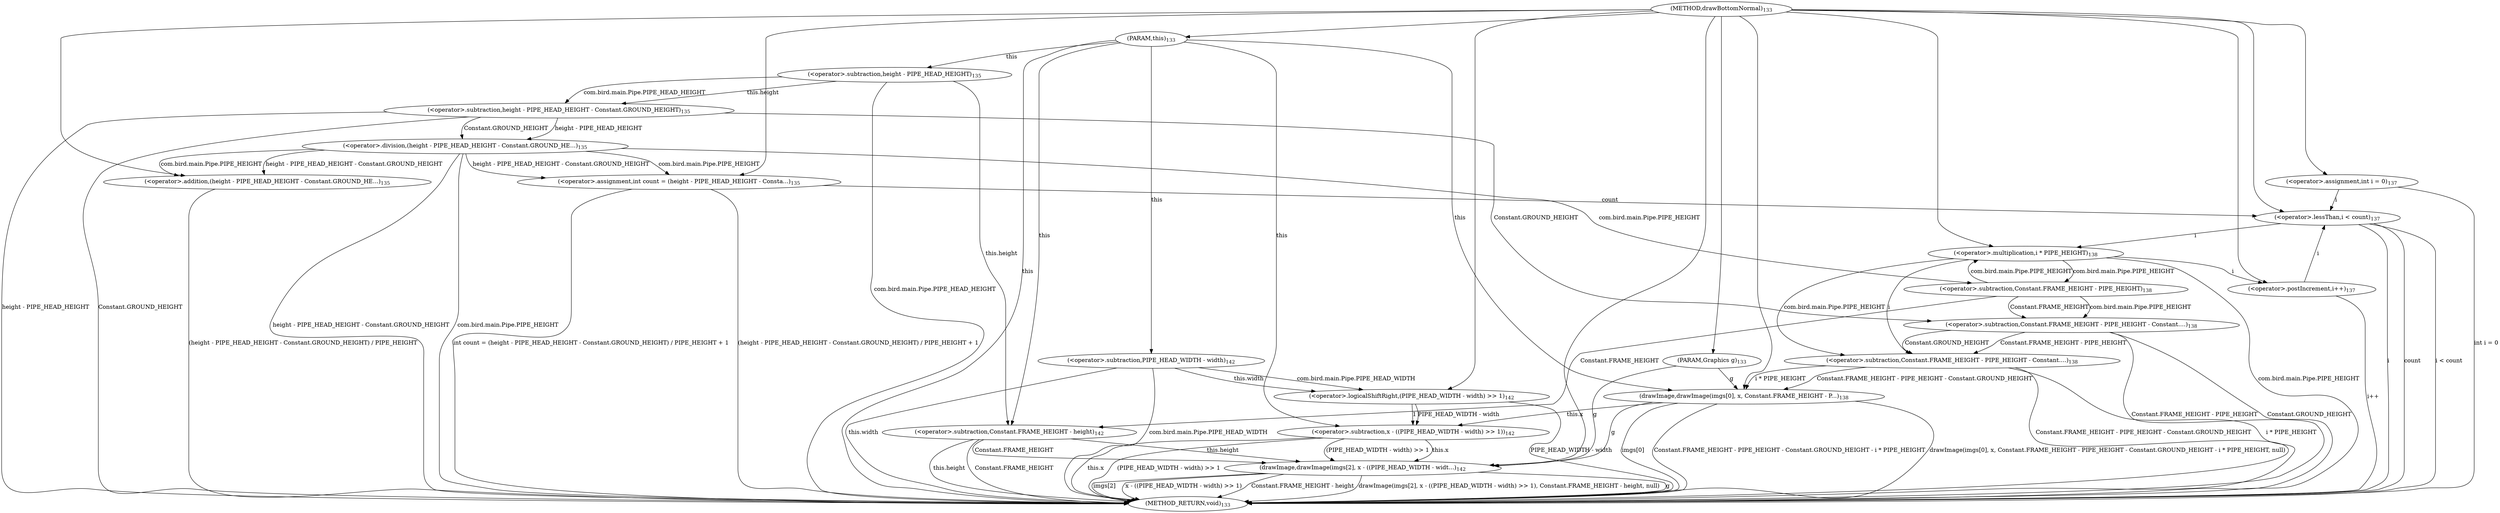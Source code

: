 digraph "drawBottomNormal" {  
"355" [label = <(METHOD,drawBottomNormal)<SUB>133</SUB>> ]
"448" [label = <(METHOD_RETURN,void)<SUB>133</SUB>> ]
"356" [label = <(PARAM,this)<SUB>133</SUB>> ]
"357" [label = <(PARAM,Graphics g)<SUB>133</SUB>> ]
"360" [label = <(&lt;operator&gt;.assignment,int count = (height - PIPE_HEAD_HEIGHT - Consta...)<SUB>135</SUB>> ]
"418" [label = <(drawImage,drawImage(imgs[2], x - ((PIPE_HEAD_WIDTH - widt...)<SUB>142</SUB>> ]
"360" [label = <(&lt;operator&gt;.assignment,int count = (height - PIPE_HEAD_HEIGHT - Consta...)<SUB>135</SUB>> ]
"360" [label = <(&lt;operator&gt;.assignment,int count = (height - PIPE_HEAD_HEIGHT - Consta...)<SUB>135</SUB>> ]
"381" [label = <(&lt;operator&gt;.assignment,int i = 0)<SUB>137</SUB>> ]
"384" [label = <(&lt;operator&gt;.lessThan,i &lt; count)<SUB>137</SUB>> ]
"387" [label = <(&lt;operator&gt;.postIncrement,i++)<SUB>137</SUB>> ]
"418" [label = <(drawImage,drawImage(imgs[2], x - ((PIPE_HEAD_WIDTH - widt...)<SUB>142</SUB>> ]
"418" [label = <(drawImage,drawImage(imgs[2], x - ((PIPE_HEAD_WIDTH - widt...)<SUB>142</SUB>> ]
"418" [label = <(drawImage,drawImage(imgs[2], x - ((PIPE_HEAD_WIDTH - widt...)<SUB>142</SUB>> ]
"418" [label = <(drawImage,drawImage(imgs[2], x - ((PIPE_HEAD_WIDTH - widt...)<SUB>142</SUB>> ]
"418" [label = <(drawImage,drawImage(imgs[2], x - ((PIPE_HEAD_WIDTH - widt...)<SUB>142</SUB>> ]
"362" [label = <(&lt;operator&gt;.addition,(height - PIPE_HEAD_HEIGHT - Constant.GROUND_HE...)<SUB>135</SUB>> ]
"362" [label = <(&lt;operator&gt;.addition,(height - PIPE_HEAD_HEIGHT - Constant.GROUND_HE...)<SUB>135</SUB>> ]
"381" [label = <(&lt;operator&gt;.assignment,int i = 0)<SUB>137</SUB>> ]
"381" [label = <(&lt;operator&gt;.assignment,int i = 0)<SUB>137</SUB>> ]
"384" [label = <(&lt;operator&gt;.lessThan,i &lt; count)<SUB>137</SUB>> ]
"384" [label = <(&lt;operator&gt;.lessThan,i &lt; count)<SUB>137</SUB>> ]
"387" [label = <(&lt;operator&gt;.postIncrement,i++)<SUB>137</SUB>> ]
"390" [label = <(drawImage,drawImage(imgs[0], x, Constant.FRAME_HEIGHT - P...)<SUB>138</SUB>> ]
"425" [label = <(&lt;operator&gt;.subtraction,x - ((PIPE_HEAD_WIDTH - width) &gt;&gt; 1))<SUB>142</SUB>> ]
"425" [label = <(&lt;operator&gt;.subtraction,x - ((PIPE_HEAD_WIDTH - width) &gt;&gt; 1))<SUB>142</SUB>> ]
"438" [label = <(&lt;operator&gt;.subtraction,Constant.FRAME_HEIGHT - height)<SUB>142</SUB>> ]
"438" [label = <(&lt;operator&gt;.subtraction,Constant.FRAME_HEIGHT - height)<SUB>142</SUB>> ]
"363" [label = <(&lt;operator&gt;.division,(height - PIPE_HEAD_HEIGHT - Constant.GROUND_HE...)<SUB>135</SUB>> ]
"363" [label = <(&lt;operator&gt;.division,(height - PIPE_HEAD_HEIGHT - Constant.GROUND_HE...)<SUB>135</SUB>> ]
"390" [label = <(drawImage,drawImage(imgs[0], x, Constant.FRAME_HEIGHT - P...)<SUB>138</SUB>> ]
"390" [label = <(drawImage,drawImage(imgs[0], x, Constant.FRAME_HEIGHT - P...)<SUB>138</SUB>> ]
"390" [label = <(drawImage,drawImage(imgs[0], x, Constant.FRAME_HEIGHT - P...)<SUB>138</SUB>> ]
"390" [label = <(drawImage,drawImage(imgs[0], x, Constant.FRAME_HEIGHT - P...)<SUB>138</SUB>> ]
"390" [label = <(drawImage,drawImage(imgs[0], x, Constant.FRAME_HEIGHT - P...)<SUB>138</SUB>> ]
"429" [label = <(&lt;operator&gt;.logicalShiftRight,(PIPE_HEAD_WIDTH - width) &gt;&gt; 1)<SUB>142</SUB>> ]
"429" [label = <(&lt;operator&gt;.logicalShiftRight,(PIPE_HEAD_WIDTH - width) &gt;&gt; 1)<SUB>142</SUB>> ]
"364" [label = <(&lt;operator&gt;.subtraction,height - PIPE_HEAD_HEIGHT - Constant.GROUND_HEIGHT)<SUB>135</SUB>> ]
"364" [label = <(&lt;operator&gt;.subtraction,height - PIPE_HEAD_HEIGHT - Constant.GROUND_HEIGHT)<SUB>135</SUB>> ]
"400" [label = <(&lt;operator&gt;.subtraction,Constant.FRAME_HEIGHT - PIPE_HEIGHT - Constant....)<SUB>138</SUB>> ]
"400" [label = <(&lt;operator&gt;.subtraction,Constant.FRAME_HEIGHT - PIPE_HEIGHT - Constant....)<SUB>138</SUB>> ]
"430" [label = <(&lt;operator&gt;.subtraction,PIPE_HEAD_WIDTH - width)<SUB>142</SUB>> ]
"430" [label = <(&lt;operator&gt;.subtraction,PIPE_HEAD_WIDTH - width)<SUB>142</SUB>> ]
"365" [label = <(&lt;operator&gt;.subtraction,height - PIPE_HEAD_HEIGHT)<SUB>135</SUB>> ]
"365" [label = <(&lt;operator&gt;.subtraction,height - PIPE_HEAD_HEIGHT)<SUB>135</SUB>> ]
"401" [label = <(&lt;operator&gt;.subtraction,Constant.FRAME_HEIGHT - PIPE_HEIGHT - Constant....)<SUB>138</SUB>> ]
"401" [label = <(&lt;operator&gt;.subtraction,Constant.FRAME_HEIGHT - PIPE_HEIGHT - Constant....)<SUB>138</SUB>> ]
"412" [label = <(&lt;operator&gt;.multiplication,i * PIPE_HEIGHT)<SUB>138</SUB>> ]
"412" [label = <(&lt;operator&gt;.multiplication,i * PIPE_HEIGHT)<SUB>138</SUB>> ]
"402" [label = <(&lt;operator&gt;.subtraction,Constant.FRAME_HEIGHT - PIPE_HEIGHT)<SUB>138</SUB>> ]
"402" [label = <(&lt;operator&gt;.subtraction,Constant.FRAME_HEIGHT - PIPE_HEIGHT)<SUB>138</SUB>> ]
  "356" -> "448"  [ label = "this"] 
  "365" -> "448"  [ label = "com.bird.main.Pipe.PIPE_HEAD_HEIGHT"] 
  "364" -> "448"  [ label = "height - PIPE_HEAD_HEIGHT"] 
  "364" -> "448"  [ label = "Constant.GROUND_HEIGHT"] 
  "363" -> "448"  [ label = "height - PIPE_HEAD_HEIGHT - Constant.GROUND_HEIGHT"] 
  "363" -> "448"  [ label = "com.bird.main.Pipe.PIPE_HEIGHT"] 
  "362" -> "448"  [ label = "(height - PIPE_HEAD_HEIGHT - Constant.GROUND_HEIGHT) / PIPE_HEIGHT"] 
  "360" -> "448"  [ label = "(height - PIPE_HEAD_HEIGHT - Constant.GROUND_HEIGHT) / PIPE_HEIGHT + 1"] 
  "360" -> "448"  [ label = "int count = (height - PIPE_HEAD_HEIGHT - Constant.GROUND_HEIGHT) / PIPE_HEIGHT + 1"] 
  "381" -> "448"  [ label = "int i = 0"] 
  "384" -> "448"  [ label = "i"] 
  "384" -> "448"  [ label = "count"] 
  "384" -> "448"  [ label = "i &lt; count"] 
  "418" -> "448"  [ label = "g"] 
  "418" -> "448"  [ label = "imgs[2]"] 
  "425" -> "448"  [ label = "this.x"] 
  "430" -> "448"  [ label = "com.bird.main.Pipe.PIPE_HEAD_WIDTH"] 
  "430" -> "448"  [ label = "this.width"] 
  "429" -> "448"  [ label = "PIPE_HEAD_WIDTH - width"] 
  "425" -> "448"  [ label = "(PIPE_HEAD_WIDTH - width) &gt;&gt; 1"] 
  "418" -> "448"  [ label = "x - ((PIPE_HEAD_WIDTH - width) &gt;&gt; 1)"] 
  "438" -> "448"  [ label = "Constant.FRAME_HEIGHT"] 
  "438" -> "448"  [ label = "this.height"] 
  "418" -> "448"  [ label = "Constant.FRAME_HEIGHT - height"] 
  "418" -> "448"  [ label = "drawImage(imgs[2], x - ((PIPE_HEAD_WIDTH - width) &gt;&gt; 1), Constant.FRAME_HEIGHT - height, null)"] 
  "390" -> "448"  [ label = "imgs[0]"] 
  "401" -> "448"  [ label = "Constant.FRAME_HEIGHT - PIPE_HEIGHT"] 
  "401" -> "448"  [ label = "Constant.GROUND_HEIGHT"] 
  "400" -> "448"  [ label = "Constant.FRAME_HEIGHT - PIPE_HEIGHT - Constant.GROUND_HEIGHT"] 
  "412" -> "448"  [ label = "com.bird.main.Pipe.PIPE_HEIGHT"] 
  "400" -> "448"  [ label = "i * PIPE_HEIGHT"] 
  "390" -> "448"  [ label = "Constant.FRAME_HEIGHT - PIPE_HEIGHT - Constant.GROUND_HEIGHT - i * PIPE_HEIGHT"] 
  "390" -> "448"  [ label = "drawImage(imgs[0], x, Constant.FRAME_HEIGHT - PIPE_HEIGHT - Constant.GROUND_HEIGHT - i * PIPE_HEIGHT, null)"] 
  "387" -> "448"  [ label = "i++"] 
  "355" -> "356" 
  "355" -> "357" 
  "363" -> "360"  [ label = "height - PIPE_HEAD_HEIGHT - Constant.GROUND_HEIGHT"] 
  "363" -> "360"  [ label = "com.bird.main.Pipe.PIPE_HEIGHT"] 
  "355" -> "360" 
  "355" -> "381" 
  "357" -> "418"  [ label = "g"] 
  "390" -> "418"  [ label = "g"] 
  "355" -> "418" 
  "425" -> "418"  [ label = "this.x"] 
  "425" -> "418"  [ label = "(PIPE_HEAD_WIDTH - width) &gt;&gt; 1"] 
  "438" -> "418"  [ label = "Constant.FRAME_HEIGHT"] 
  "438" -> "418"  [ label = "this.height"] 
  "363" -> "362"  [ label = "height - PIPE_HEAD_HEIGHT - Constant.GROUND_HEIGHT"] 
  "363" -> "362"  [ label = "com.bird.main.Pipe.PIPE_HEIGHT"] 
  "355" -> "362" 
  "381" -> "384"  [ label = "i"] 
  "387" -> "384"  [ label = "i"] 
  "355" -> "384" 
  "360" -> "384"  [ label = "count"] 
  "412" -> "387"  [ label = "i"] 
  "355" -> "387" 
  "356" -> "425"  [ label = "this"] 
  "390" -> "425"  [ label = "this.x"] 
  "429" -> "425"  [ label = "PIPE_HEAD_WIDTH - width"] 
  "429" -> "425"  [ label = "1"] 
  "402" -> "438"  [ label = "Constant.FRAME_HEIGHT"] 
  "356" -> "438"  [ label = "this"] 
  "365" -> "438"  [ label = "this.height"] 
  "364" -> "363"  [ label = "height - PIPE_HEAD_HEIGHT"] 
  "364" -> "363"  [ label = "Constant.GROUND_HEIGHT"] 
  "357" -> "390"  [ label = "g"] 
  "355" -> "390" 
  "356" -> "390"  [ label = "this"] 
  "400" -> "390"  [ label = "Constant.FRAME_HEIGHT - PIPE_HEIGHT - Constant.GROUND_HEIGHT"] 
  "400" -> "390"  [ label = "i * PIPE_HEIGHT"] 
  "430" -> "429"  [ label = "com.bird.main.Pipe.PIPE_HEAD_WIDTH"] 
  "430" -> "429"  [ label = "this.width"] 
  "355" -> "429" 
  "365" -> "364"  [ label = "this.height"] 
  "365" -> "364"  [ label = "com.bird.main.Pipe.PIPE_HEAD_HEIGHT"] 
  "401" -> "400"  [ label = "Constant.FRAME_HEIGHT - PIPE_HEIGHT"] 
  "401" -> "400"  [ label = "Constant.GROUND_HEIGHT"] 
  "412" -> "400"  [ label = "i"] 
  "412" -> "400"  [ label = "com.bird.main.Pipe.PIPE_HEIGHT"] 
  "356" -> "430"  [ label = "this"] 
  "356" -> "365"  [ label = "this"] 
  "402" -> "401"  [ label = "Constant.FRAME_HEIGHT"] 
  "402" -> "401"  [ label = "com.bird.main.Pipe.PIPE_HEIGHT"] 
  "364" -> "401"  [ label = "Constant.GROUND_HEIGHT"] 
  "384" -> "412"  [ label = "i"] 
  "355" -> "412" 
  "402" -> "412"  [ label = "com.bird.main.Pipe.PIPE_HEIGHT"] 
  "363" -> "402"  [ label = "com.bird.main.Pipe.PIPE_HEIGHT"] 
  "412" -> "402"  [ label = "com.bird.main.Pipe.PIPE_HEIGHT"] 
}
